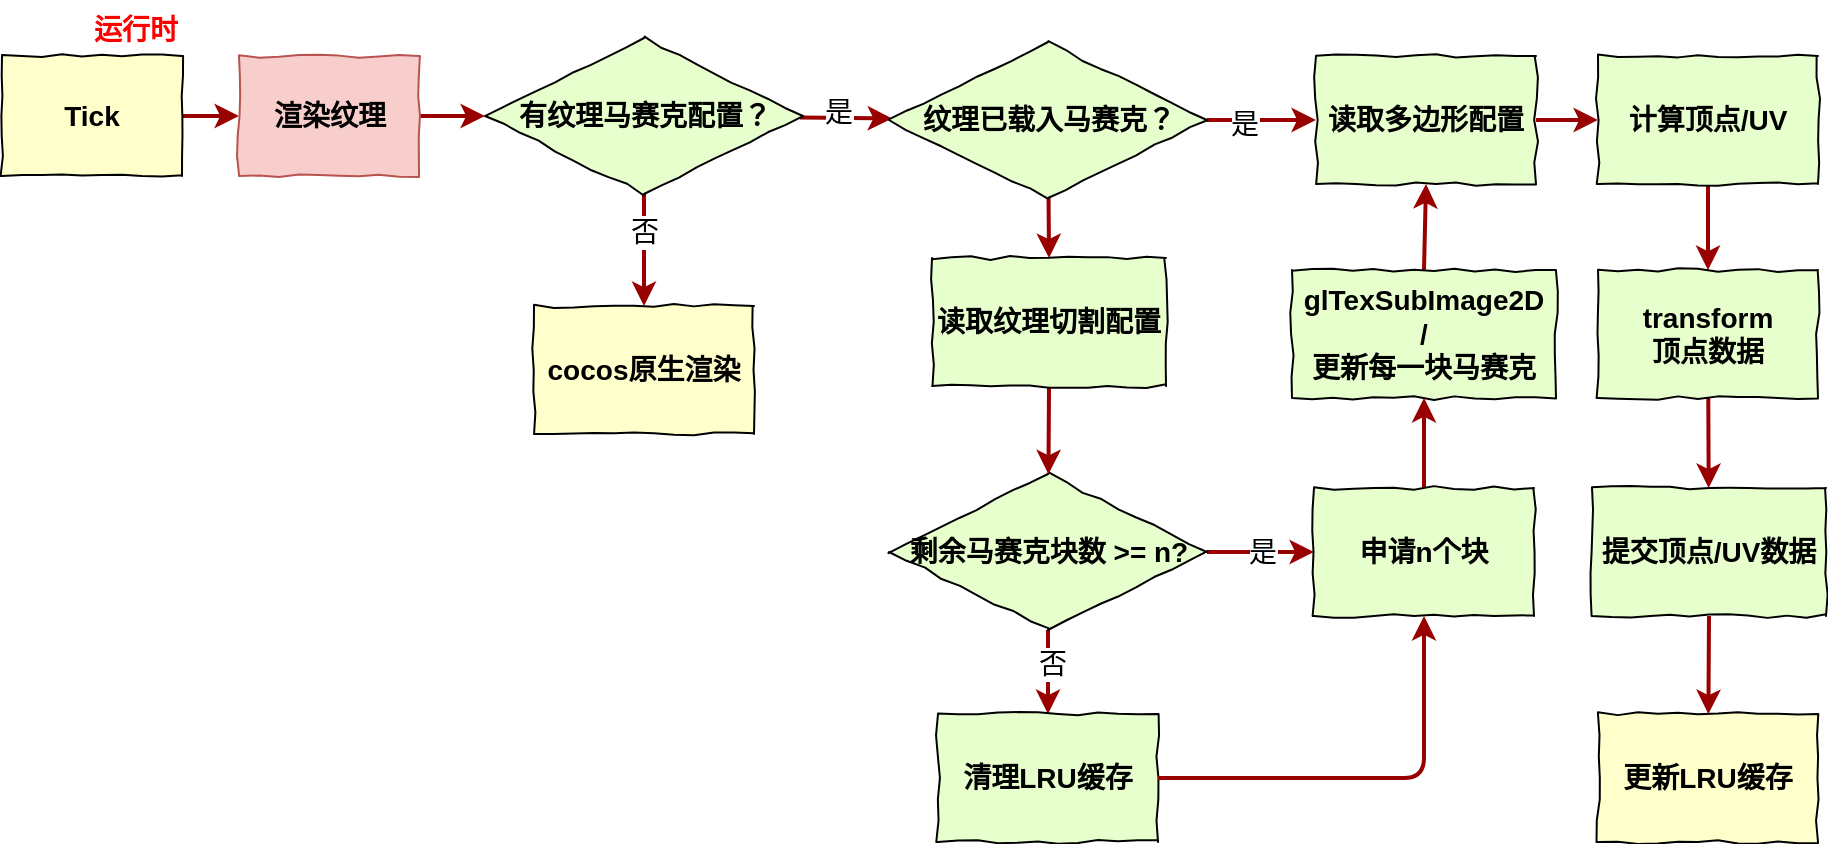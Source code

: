 <mxfile pages="1" version="11.2.4" type="github"><diagram name="Page-1" id="c7558073-3199-34d8-9f00-42111426c3f3"><mxGraphModel dx="891" dy="625" grid="1" gridSize="10" guides="1" tooltips="1" connect="1" arrows="1" fold="1" page="1" pageScale="1" pageWidth="2339" pageHeight="3300" background="#ffffff" math="0" shadow="0"><root><mxCell id="0"/><mxCell id="1" parent="0"/><mxCell id="b0LK3URDOiDDCZ83941C-109" style="edgeStyle=none;orthogonalLoop=1;jettySize=auto;html=1;exitX=0.5;exitY=0;exitDx=0;exitDy=0;strokeColor=#990000;strokeWidth=2;entryX=0;entryY=0.5;entryDx=0;entryDy=0;comic=0;fontSize=14;" edge="1" parent="1" source="b0LK3URDOiDDCZ83941C-130" target="b0LK3URDOiDDCZ83941C-121"><mxGeometry relative="1" as="geometry"><mxPoint x="710" y="388" as="targetPoint"/><mxPoint x="680" y="388" as="sourcePoint"/></mxGeometry></mxCell><mxCell id="b0LK3URDOiDDCZ83941C-159" value="是" style="text;html=1;resizable=0;points=[];align=center;verticalAlign=middle;labelBackgroundColor=#ffffff;fontColor=#000000;fontSize=14;" vertex="1" connectable="0" parent="b0LK3URDOiDDCZ83941C-109"><mxGeometry x="-0.313" y="-2" relative="1" as="geometry"><mxPoint as="offset"/></mxGeometry></mxCell><mxCell id="b0LK3URDOiDDCZ83941C-131" value="" style="edgeStyle=none;orthogonalLoop=1;jettySize=auto;html=1;strokeColor=#990000;strokeWidth=2;comic=0;fontSize=14;" edge="1" parent="1" source="b0LK3URDOiDDCZ83941C-105" target="b0LK3URDOiDDCZ83941C-130"><mxGeometry relative="1" as="geometry"/></mxCell><mxCell id="b0LK3URDOiDDCZ83941C-160" value="是" style="text;html=1;resizable=0;points=[];align=center;verticalAlign=middle;labelBackgroundColor=#ffffff;fontColor=#000000;fontSize=14;" vertex="1" connectable="0" parent="b0LK3URDOiDDCZ83941C-131"><mxGeometry x="-0.189" y="3" relative="1" as="geometry"><mxPoint as="offset"/></mxGeometry></mxCell><mxCell id="b0LK3URDOiDDCZ83941C-164" value="" style="edgeStyle=none;comic=0;orthogonalLoop=1;jettySize=auto;html=1;strokeColor=#990000;strokeWidth=2;fontColor=#000000;entryX=0.5;entryY=0;entryDx=0;entryDy=0;fontSize=14;" edge="1" parent="1" source="b0LK3URDOiDDCZ83941C-105" target="b0LK3URDOiDDCZ83941C-166"><mxGeometry relative="1" as="geometry"><mxPoint x="450" y="480" as="targetPoint"/></mxGeometry></mxCell><mxCell id="b0LK3URDOiDDCZ83941C-165" value="否" style="text;html=1;resizable=0;points=[];align=center;verticalAlign=middle;labelBackgroundColor=#ffffff;fontColor=#000000;fontSize=14;" vertex="1" connectable="0" parent="b0LK3URDOiDDCZ83941C-164"><mxGeometry x="-0.325" relative="1" as="geometry"><mxPoint as="offset"/></mxGeometry></mxCell><mxCell id="b0LK3URDOiDDCZ83941C-105" value="有纹理马赛克配置？" style="rhombus;whiteSpace=wrap;html=1;rotation=0;direction=south;fillColor=#E6FFCC;shadow=0;comic=1;fontStyle=1;fontSize=14;" vertex="1" parent="1"><mxGeometry x="366.5" y="351" width="159" height="78" as="geometry"/></mxCell><mxCell id="b0LK3URDOiDDCZ83941C-162" value="" style="edgeStyle=none;comic=0;orthogonalLoop=1;jettySize=auto;html=1;strokeColor=#990000;strokeWidth=2;fontColor=#000000;entryX=0.5;entryY=0;entryDx=0;entryDy=0;fontSize=14;" edge="1" parent="1" source="b0LK3URDOiDDCZ83941C-130" target="b0LK3URDOiDDCZ83941C-128"><mxGeometry relative="1" as="geometry"/></mxCell><mxCell id="b0LK3URDOiDDCZ83941C-130" value="纹理已载入马赛克？" style="rhombus;whiteSpace=wrap;html=1;rotation=0;direction=south;fillColor=#E6FFCC;shadow=0;comic=1;fontStyle=1;fontSize=14;" vertex="1" parent="1"><mxGeometry x="568.5" y="353" width="159" height="78" as="geometry"/></mxCell><mxCell id="b0LK3URDOiDDCZ83941C-171" style="edgeStyle=none;comic=0;orthogonalLoop=1;jettySize=auto;html=1;exitX=1;exitY=0.5;exitDx=0;exitDy=0;strokeColor=#990000;strokeWidth=2;fontColor=#000000;fontSize=14;" edge="1" parent="1" source="b0LK3URDOiDDCZ83941C-168" target="b0LK3URDOiDDCZ83941C-167"><mxGeometry relative="1" as="geometry"/></mxCell><mxCell id="b0LK3URDOiDDCZ83941C-172" value="否" style="text;html=1;resizable=0;points=[];align=center;verticalAlign=middle;labelBackgroundColor=#ffffff;fontColor=#000000;fontSize=14;" vertex="1" connectable="0" parent="b0LK3URDOiDDCZ83941C-171"><mxGeometry x="-0.196" y="1" relative="1" as="geometry"><mxPoint x="1" as="offset"/></mxGeometry></mxCell><mxCell id="b0LK3URDOiDDCZ83941C-173" value="是" style="edgeStyle=none;comic=0;orthogonalLoop=1;jettySize=auto;html=1;exitX=0.5;exitY=0;exitDx=0;exitDy=0;entryX=0;entryY=0.5;entryDx=0;entryDy=0;strokeColor=#990000;strokeWidth=2;fontColor=#000000;fontSize=14;" edge="1" parent="1" source="b0LK3URDOiDDCZ83941C-168" target="b0LK3URDOiDDCZ83941C-177"><mxGeometry relative="1" as="geometry"/></mxCell><mxCell id="b0LK3URDOiDDCZ83941C-168" value="剩余马赛克块数 &amp;gt;= n?" style="rhombus;whiteSpace=wrap;html=1;rotation=0;direction=south;fillColor=#E6FFCC;shadow=0;comic=1;fontStyle=1;fontSize=14;" vertex="1" parent="1"><mxGeometry x="568.5" y="569" width="159" height="78" as="geometry"/></mxCell><mxCell id="b0LK3URDOiDDCZ83941C-148" style="edgeStyle=none;comic=0;orthogonalLoop=1;jettySize=auto;html=1;exitX=1;exitY=0.5;exitDx=0;exitDy=0;entryX=0;entryY=0.5;entryDx=0;entryDy=0;strokeColor=#990000;strokeWidth=2;fontColor=#000000;fontSize=14;" edge="1" parent="1" source="b0LK3URDOiDDCZ83941C-106" target="b0LK3URDOiDDCZ83941C-147"><mxGeometry relative="1" as="geometry"/></mxCell><mxCell id="b0LK3URDOiDDCZ83941C-106" value="Tick" style="whiteSpace=wrap;align=center;verticalAlign=middle;fontStyle=1;strokeWidth=1;fillColor=#FFFFCC;comic=1;fontSize=14;" vertex="1" parent="1"><mxGeometry x="125" y="360" width="90" height="60" as="geometry"/></mxCell><mxCell id="b0LK3URDOiDDCZ83941C-108" value="运行时" style="text;html=1;comic=1;fontStyle=1;fontColor=#FF0000;fontSize=14;" vertex="1" parent="1"><mxGeometry x="169" y="332" width="60" height="30" as="geometry"/></mxCell><mxCell id="b0LK3URDOiDDCZ83941C-127" value="" style="edgeStyle=none;orthogonalLoop=1;jettySize=auto;html=1;strokeColor=#990000;strokeWidth=2;comic=0;fontSize=14;" edge="1" parent="1" source="b0LK3URDOiDDCZ83941C-121" target="b0LK3URDOiDDCZ83941C-126"><mxGeometry relative="1" as="geometry"/></mxCell><mxCell id="b0LK3URDOiDDCZ83941C-121" value="读取多边形配置&lt;br style=&quot;font-size: 14px;&quot;&gt;" style="rounded=0;whiteSpace=wrap;html=1;shadow=0;comic=1;strokeColor=#000000;strokeWidth=1;fillColor=#ffffff;fontColor=#000000;fillColor=#E6FFCC;comic=1;fontStyle=1;fontSize=14;" vertex="1" parent="1"><mxGeometry x="782" y="360" width="110" height="64" as="geometry"/></mxCell><mxCell id="b0LK3URDOiDDCZ83941C-135" value="" style="edgeStyle=none;orthogonalLoop=1;jettySize=auto;html=1;strokeColor=#990000;strokeWidth=2;comic=0;exitX=0.5;exitY=1;exitDx=0;exitDy=0;fontSize=14;" edge="1" parent="1" source="b0LK3URDOiDDCZ83941C-145" target="b0LK3URDOiDDCZ83941C-134"><mxGeometry relative="1" as="geometry"/></mxCell><mxCell id="b0LK3URDOiDDCZ83941C-144" value="" style="edgeStyle=none;comic=0;orthogonalLoop=1;jettySize=auto;html=1;strokeColor=#990000;strokeWidth=2;fontColor=#000000;fontSize=14;" edge="1" parent="1" source="b0LK3URDOiDDCZ83941C-126" target="b0LK3URDOiDDCZ83941C-143"><mxGeometry relative="1" as="geometry"/></mxCell><mxCell id="b0LK3URDOiDDCZ83941C-126" value="计算顶点/UV" style="rounded=0;whiteSpace=wrap;html=1;shadow=0;comic=1;strokeColor=#000000;strokeWidth=1;fillColor=#ffffff;fontColor=#000000;fillColor=#E6FFCC;comic=1;fontStyle=1;fontSize=14;" vertex="1" parent="1"><mxGeometry x="923" y="360" width="110" height="64" as="geometry"/></mxCell><mxCell id="b0LK3URDOiDDCZ83941C-146" value="" style="edgeStyle=none;comic=0;orthogonalLoop=1;jettySize=auto;html=1;strokeColor=#990000;strokeWidth=2;fontColor=#000000;fontSize=14;" edge="1" parent="1" source="b0LK3URDOiDDCZ83941C-143" target="b0LK3URDOiDDCZ83941C-145"><mxGeometry relative="1" as="geometry"/></mxCell><mxCell id="b0LK3URDOiDDCZ83941C-143" value="transform&lt;br&gt;顶点数据" style="rounded=0;whiteSpace=wrap;html=1;shadow=0;comic=1;strokeColor=#000000;strokeWidth=1;fillColor=#ffffff;fontColor=#000000;fillColor=#E6FFCC;comic=1;fontStyle=1;fontSize=14;" vertex="1" parent="1"><mxGeometry x="923" y="467" width="110" height="64" as="geometry"/></mxCell><mxCell id="b0LK3URDOiDDCZ83941C-145" value="提交顶点/UV数据" style="rounded=0;whiteSpace=wrap;html=1;shadow=0;comic=1;strokeColor=#000000;strokeWidth=1;fillColor=#ffffff;fontColor=#000000;fillColor=#E6FFCC;comic=1;fontStyle=1;fontSize=14;" vertex="1" parent="1"><mxGeometry x="920" y="576" width="117" height="64" as="geometry"/></mxCell><mxCell id="b0LK3URDOiDDCZ83941C-134" value="更新LRU缓存" style="rounded=0;whiteSpace=wrap;html=1;shadow=0;comic=1;strokeColor=#000000;strokeWidth=1;fillColor=#ffffff;fontColor=#000000;fillColor=#FFFFCC;comic=1;fontStyle=1;fontSize=14;" vertex="1" parent="1"><mxGeometry x="923" y="689" width="110" height="64" as="geometry"/></mxCell><mxCell id="b0LK3URDOiDDCZ83941C-170" style="edgeStyle=none;comic=0;orthogonalLoop=1;jettySize=auto;html=1;exitX=0.5;exitY=1;exitDx=0;exitDy=0;strokeColor=#990000;strokeWidth=2;fontColor=#000000;fontSize=14;" edge="1" parent="1" source="b0LK3URDOiDDCZ83941C-128" target="b0LK3URDOiDDCZ83941C-168"><mxGeometry relative="1" as="geometry"/></mxCell><mxCell id="b0LK3URDOiDDCZ83941C-128" value="读取纹理切割配置" style="rounded=0;whiteSpace=wrap;html=1;shadow=0;comic=1;strokeColor=#000000;strokeWidth=1;fillColor=#ffffff;fontColor=#000000;fillColor=#E6FFCC;comic=1;fontStyle=1;fontSize=14;" vertex="1" parent="1"><mxGeometry x="590" y="461" width="117" height="64" as="geometry"/></mxCell><mxCell id="b0LK3URDOiDDCZ83941C-175" style="edgeStyle=none;comic=0;orthogonalLoop=1;jettySize=auto;html=1;exitX=0.5;exitY=0;exitDx=0;exitDy=0;entryX=0.5;entryY=1;entryDx=0;entryDy=0;strokeColor=#990000;strokeWidth=2;fontColor=#000000;fontSize=14;" edge="1" parent="1" source="b0LK3URDOiDDCZ83941C-133" target="b0LK3URDOiDDCZ83941C-121"><mxGeometry relative="1" as="geometry"/></mxCell><mxCell id="b0LK3URDOiDDCZ83941C-133" value="glTexSubImage2D&lt;br style=&quot;font-size: 14px;&quot;&gt;/&lt;br style=&quot;font-size: 14px;&quot;&gt;更新每一块马赛克" style="rounded=0;whiteSpace=wrap;html=1;shadow=0;comic=1;strokeColor=#000000;strokeWidth=1;fillColor=#ffffff;fontColor=#000000;fillColor=#E6FFCC;comic=1;fontStyle=1;fontSize=14;" vertex="1" parent="1"><mxGeometry x="770" y="467" width="132" height="64" as="geometry"/></mxCell><mxCell id="b0LK3URDOiDDCZ83941C-149" style="edgeStyle=none;comic=0;orthogonalLoop=1;jettySize=auto;html=1;exitX=1;exitY=0.5;exitDx=0;exitDy=0;entryX=0.5;entryY=1;entryDx=0;entryDy=0;strokeColor=#990000;strokeWidth=2;fontColor=#000000;fontSize=14;" edge="1" parent="1" source="b0LK3URDOiDDCZ83941C-147" target="b0LK3URDOiDDCZ83941C-105"><mxGeometry relative="1" as="geometry"/></mxCell><mxCell id="b0LK3URDOiDDCZ83941C-147" value="渲染纹理" style="whiteSpace=wrap;align=center;verticalAlign=middle;fontStyle=1;strokeWidth=1;fillColor=#f8cecc;comic=1;strokeColor=#b85450;fontSize=14;" vertex="1" parent="1"><mxGeometry x="243.5" y="360" width="90" height="60" as="geometry"/></mxCell><mxCell id="b0LK3URDOiDDCZ83941C-166" value="cocos原生渲染" style="rounded=0;whiteSpace=wrap;html=1;shadow=0;comic=1;strokeColor=#000000;strokeWidth=1;fillColor=#FFFFCC;fontColor=#000000;fillColor=#FFFFCC;comic=1;fontStyle=1;fontSize=14;" vertex="1" parent="1"><mxGeometry x="391" y="485" width="110" height="64" as="geometry"/></mxCell><mxCell id="b0LK3URDOiDDCZ83941C-167" value="清理LRU缓存" style="rounded=0;whiteSpace=wrap;html=1;shadow=0;comic=1;strokeColor=#000000;strokeWidth=1;fillColor=#ffffff;fontColor=#000000;fillColor=#E6FFCC;comic=1;fontStyle=1;fontSize=14;" vertex="1" parent="1"><mxGeometry x="593" y="689" width="110" height="64" as="geometry"/></mxCell><mxCell id="b0LK3URDOiDDCZ83941C-180" style="edgeStyle=none;comic=0;orthogonalLoop=1;jettySize=auto;html=1;exitX=0.5;exitY=0;exitDx=0;exitDy=0;entryX=0.5;entryY=1;entryDx=0;entryDy=0;strokeColor=#990000;strokeWidth=2;fontSize=14;fontColor=#000000;" edge="1" parent="1" source="b0LK3URDOiDDCZ83941C-177" target="b0LK3URDOiDDCZ83941C-133"><mxGeometry relative="1" as="geometry"/></mxCell><mxCell id="b0LK3URDOiDDCZ83941C-177" value="申请n个块" style="rounded=0;whiteSpace=wrap;html=1;shadow=0;comic=1;strokeColor=#000000;strokeWidth=1;fillColor=#ffffff;fontColor=#000000;fillColor=#E6FFCC;comic=1;fontStyle=1;fontSize=14;" vertex="1" parent="1"><mxGeometry x="781" y="576" width="110" height="64" as="geometry"/></mxCell><mxCell id="b0LK3URDOiDDCZ83941C-178" style="edgeStyle=none;comic=0;orthogonalLoop=1;jettySize=auto;html=1;exitX=1;exitY=0.5;exitDx=0;exitDy=0;entryX=0.5;entryY=1;entryDx=0;entryDy=0;strokeColor=#990000;strokeWidth=2;fontColor=#000000;fontSize=14;" edge="1" parent="1" source="b0LK3URDOiDDCZ83941C-167" target="b0LK3URDOiDDCZ83941C-177"><mxGeometry relative="1" as="geometry"><mxPoint x="703" y="721" as="sourcePoint"/><mxPoint x="836" y="531" as="targetPoint"/><Array as="points"><mxPoint x="836" y="721"/></Array></mxGeometry></mxCell></root></mxGraphModel></diagram></mxfile>